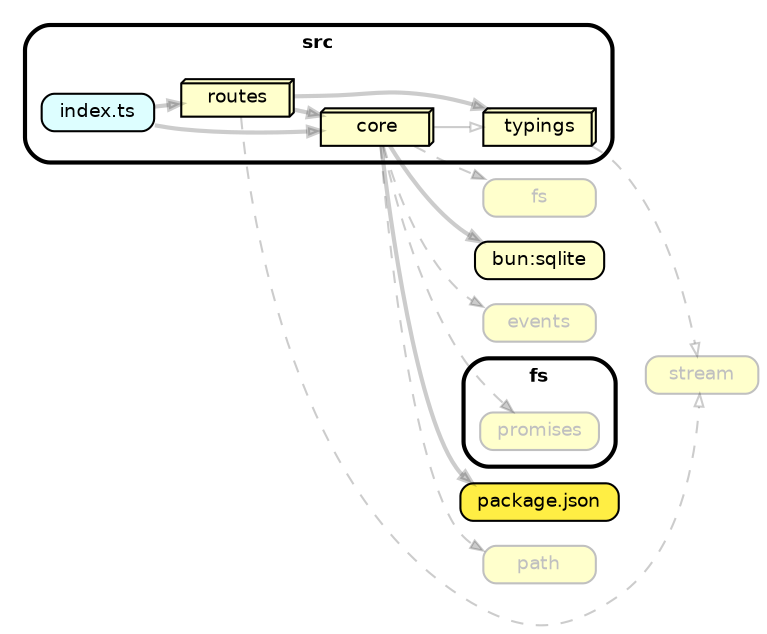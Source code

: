 strict digraph "dependency-cruiser output"{
    rankdir="LR" splines="true" overlap="false" nodesep="0.16" ranksep="0.18" fontname="Helvetica-bold" fontsize="9" style="rounded,bold,filled" fillcolor="#ffffff" compound="true"
    node [shape="box" style="rounded, filled" height="0.2" color="black" fillcolor="#ffffcc" fontcolor="black" fontname="Helvetica" fontsize="9"]
    edge [arrowhead="normal" arrowsize="0.6" penwidth="2.0" color="#00000033" fontname="Helvetica" fontsize="9"]

    "bun:sqlite" [label=<bun:sqlite> tooltip="bun:sqlite" ]
    "events" [label=<events> tooltip="events" URL="https://nodejs.org/api/events.html" color="grey" fontcolor="grey"]
    "fs" [label=<fs> tooltip="fs" URL="https://nodejs.org/api/fs.html" color="grey" fontcolor="grey"]
    subgraph "cluster_fs" {label="fs" "fs/promises" [label=<promises> tooltip="promises" URL="https://nodejs.org/api/fs.html" color="grey" fontcolor="grey"] }
    "package.json" [label=<package.json> tooltip="package.json" URL="package.json" fillcolor="#ffee44"]
    "path" [label=<path> tooltip="path" URL="https://nodejs.org/api/path.html" color="grey" fontcolor="grey"]
    subgraph "cluster_src" {label="src" "src/core" [label=<core> tooltip="core" URL="src/core" shape="box3d"] }
    "src/core" -> "src/typings" [arrowhead="onormal" penwidth="1.0"]
    "src/core" -> "bun:sqlite"
    "src/core" -> "path" [style="dashed" penwidth="1.0"]
    "src/core" -> "fs" [style="dashed" penwidth="1.0"]
    "src/core" -> "fs/promises" [style="dashed" penwidth="1.0"]
    "src/core" -> "events" [style="dashed" penwidth="1.0"]
    "src/core" -> "package.json"
    subgraph "cluster_src" {label="src" "src/index.ts" [label=<index.ts> tooltip="index.ts" URL="src/index.ts" fillcolor="#ddfeff"] }
    "src/index.ts" -> "src/routes"
    "src/index.ts" -> "src/core"
    subgraph "cluster_src" {label="src" "src/routes" [label=<routes> tooltip="routes" URL="src/routes" shape="box3d"] }
    "src/routes" -> "src/core"
    "src/routes" -> "src/typings"
    "src/routes" -> "stream" [style="dashed" penwidth="1.0" arrowhead="onormal"]
    subgraph "cluster_src" {label="src" "src/typings" [label=<typings> tooltip="typings" URL="src/typings" shape="box3d"] }
    "src/typings" -> "stream" [style="dashed" penwidth="1.0" arrowhead="onormal"]
    "stream" [label=<stream> tooltip="stream" URL="https://nodejs.org/api/stream.html" color="grey" fontcolor="grey"]
}
